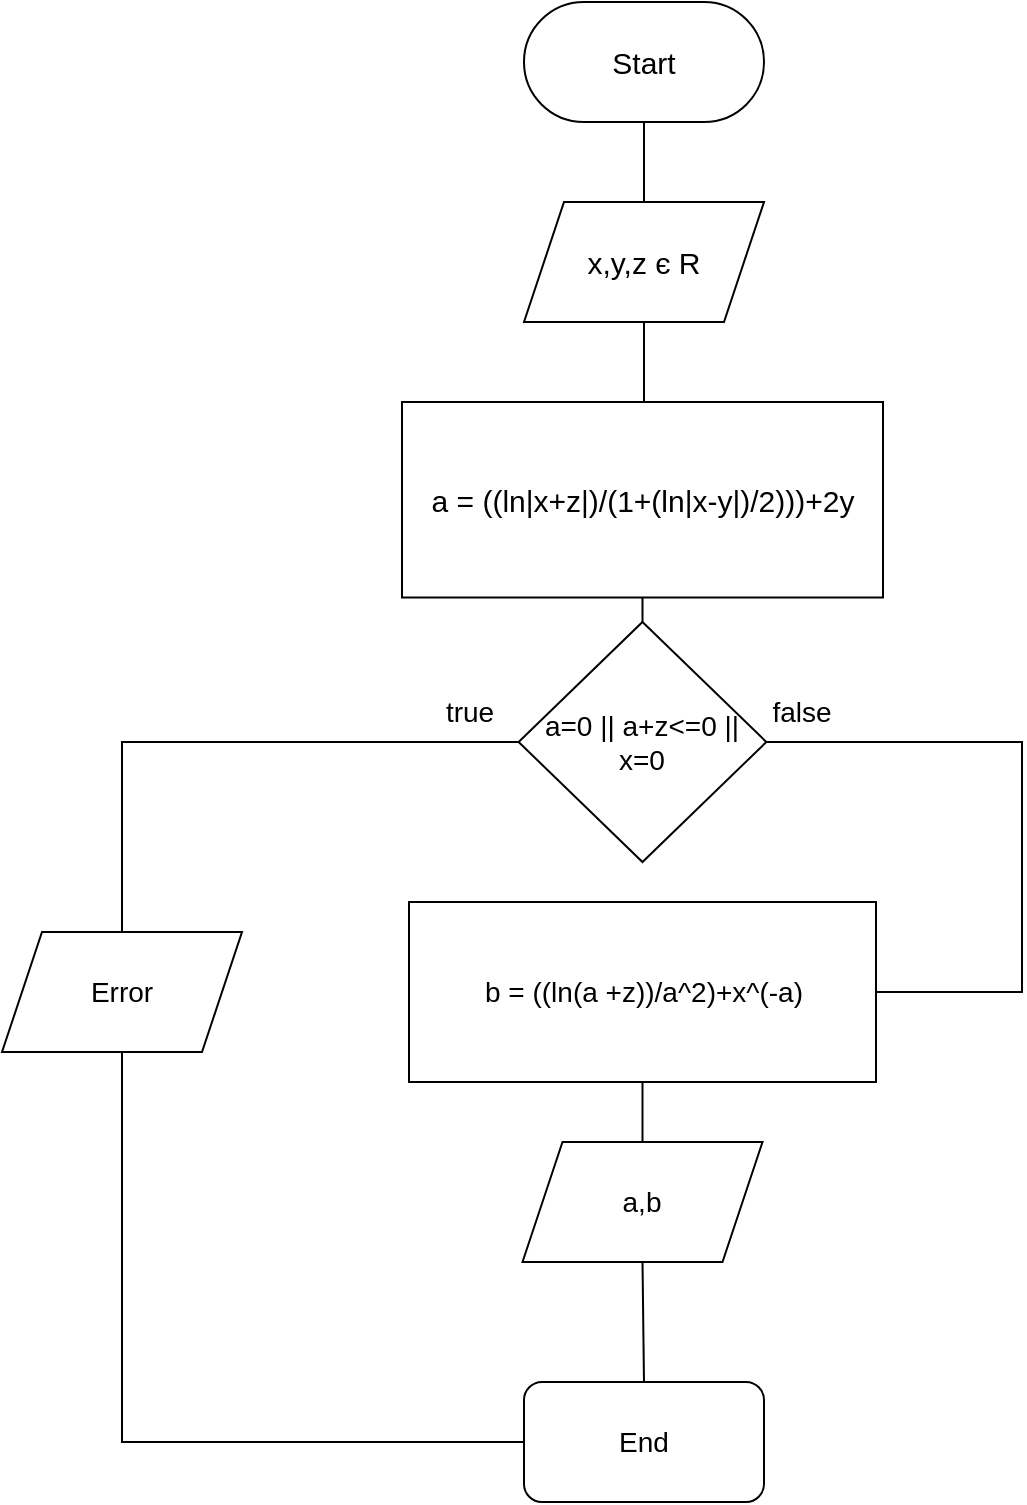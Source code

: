 <mxfile version="20.5.1" type="device" pages="2"><diagram id="s5rM0jfhWdr0c4shMirS" name="Завдання 1"><mxGraphModel dx="981" dy="553" grid="1" gridSize="10" guides="1" tooltips="1" connect="1" arrows="1" fold="1" page="1" pageScale="1" pageWidth="827" pageHeight="1169" math="0" shadow="0"><root><mxCell id="0"/><mxCell id="1" parent="0"/><mxCell id="g5GwWYnItRaCk0tV2rfy-1" value="Start" style="rounded=1;whiteSpace=wrap;html=1;fontSize=15;arcSize=50;" vertex="1" parent="1"><mxGeometry x="371" y="100" width="120" height="60" as="geometry"/></mxCell><mxCell id="g5GwWYnItRaCk0tV2rfy-2" value="x,y,z є R" style="shape=parallelogram;perimeter=parallelogramPerimeter;whiteSpace=wrap;html=1;fixedSize=1;fontSize=15;" vertex="1" parent="1"><mxGeometry x="371" y="200" width="120" height="60" as="geometry"/></mxCell><mxCell id="g5GwWYnItRaCk0tV2rfy-3" value="" style="endArrow=none;html=1;rounded=0;fontSize=15;entryX=0.5;entryY=1;entryDx=0;entryDy=0;exitX=0.5;exitY=0;exitDx=0;exitDy=0;" edge="1" parent="1" source="g5GwWYnItRaCk0tV2rfy-2" target="g5GwWYnItRaCk0tV2rfy-1"><mxGeometry width="50" height="50" relative="1" as="geometry"><mxPoint x="407" y="240" as="sourcePoint"/><mxPoint x="457" y="190" as="targetPoint"/></mxGeometry></mxCell><mxCell id="g5GwWYnItRaCk0tV2rfy-4" value="" style="endArrow=none;html=1;rounded=0;fontSize=15;entryX=0.5;entryY=1;entryDx=0;entryDy=0;exitX=0.5;exitY=0;exitDx=0;exitDy=0;" edge="1" parent="1" target="g5GwWYnItRaCk0tV2rfy-2"><mxGeometry width="50" height="50" relative="1" as="geometry"><mxPoint x="431" y="300" as="sourcePoint"/><mxPoint x="457" y="370" as="targetPoint"/></mxGeometry></mxCell><mxCell id="g5GwWYnItRaCk0tV2rfy-5" value="a = ((ln|x+z|)/(1+(ln|x-y|)/2)))+2y" style="rounded=0;whiteSpace=wrap;html=1;fontSize=15;" vertex="1" parent="1"><mxGeometry x="310" y="300" width="240.5" height="97.75" as="geometry"/></mxCell><mxCell id="g5GwWYnItRaCk0tV2rfy-6" value="b = ((ln(a +z))/a^2)+x^(-a)" style="rounded=0;whiteSpace=wrap;html=1;fontSize=14;" vertex="1" parent="1"><mxGeometry x="313.5" y="550" width="233.5" height="90" as="geometry"/></mxCell><mxCell id="g5GwWYnItRaCk0tV2rfy-8" value="a,b" style="shape=parallelogram;perimeter=parallelogramPerimeter;whiteSpace=wrap;html=1;fixedSize=1;fontSize=14;" vertex="1" parent="1"><mxGeometry x="370.25" y="670" width="120" height="60" as="geometry"/></mxCell><mxCell id="g5GwWYnItRaCk0tV2rfy-9" value="" style="endArrow=none;html=1;rounded=0;fontSize=14;entryX=0.5;entryY=1;entryDx=0;entryDy=0;exitX=0.5;exitY=0;exitDx=0;exitDy=0;" edge="1" parent="1" source="g5GwWYnItRaCk0tV2rfy-8" target="g5GwWYnItRaCk0tV2rfy-6"><mxGeometry width="50" height="50" relative="1" as="geometry"><mxPoint x="407" y="490" as="sourcePoint"/><mxPoint x="457" y="440" as="targetPoint"/></mxGeometry></mxCell><mxCell id="g5GwWYnItRaCk0tV2rfy-10" value="End" style="rounded=1;whiteSpace=wrap;html=1;fontSize=14;" vertex="1" parent="1"><mxGeometry x="371" y="790" width="120" height="60" as="geometry"/></mxCell><mxCell id="g5GwWYnItRaCk0tV2rfy-11" value="" style="endArrow=none;html=1;rounded=0;fontSize=14;entryX=0.5;entryY=1;entryDx=0;entryDy=0;exitX=0.5;exitY=0;exitDx=0;exitDy=0;" edge="1" parent="1" source="g5GwWYnItRaCk0tV2rfy-10" target="g5GwWYnItRaCk0tV2rfy-8"><mxGeometry width="50" height="50" relative="1" as="geometry"><mxPoint x="407" y="490" as="sourcePoint"/><mxPoint x="457" y="440" as="targetPoint"/></mxGeometry></mxCell><mxCell id="-L9rFbp4-ZysnY_l3GdM-1" value="a=0 || a+z&amp;lt;=0 ||&lt;br&gt;x=0" style="rhombus;whiteSpace=wrap;html=1;fontSize=14;" vertex="1" parent="1"><mxGeometry x="368.31" y="410" width="123.87" height="120" as="geometry"/></mxCell><mxCell id="H2MvHyDjPALSbucES94j-1" value="Error" style="shape=parallelogram;perimeter=parallelogramPerimeter;whiteSpace=wrap;html=1;fixedSize=1;fontSize=14;" vertex="1" parent="1"><mxGeometry x="110" y="565" width="120" height="60" as="geometry"/></mxCell><mxCell id="H2MvHyDjPALSbucES94j-6" value="" style="endArrow=none;html=1;rounded=0;fontSize=14;entryX=0;entryY=0.5;entryDx=0;entryDy=0;exitX=0.5;exitY=0;exitDx=0;exitDy=0;" edge="1" parent="1" source="H2MvHyDjPALSbucES94j-1" target="-L9rFbp4-ZysnY_l3GdM-1"><mxGeometry width="50" height="50" relative="1" as="geometry"><mxPoint x="390" y="540" as="sourcePoint"/><mxPoint x="440" y="490" as="targetPoint"/><Array as="points"><mxPoint x="170" y="470"/></Array></mxGeometry></mxCell><mxCell id="H2MvHyDjPALSbucES94j-7" value="" style="endArrow=none;html=1;rounded=0;fontSize=14;entryX=0.5;entryY=1;entryDx=0;entryDy=0;exitX=0;exitY=0.5;exitDx=0;exitDy=0;" edge="1" parent="1" source="g5GwWYnItRaCk0tV2rfy-10" target="H2MvHyDjPALSbucES94j-1"><mxGeometry width="50" height="50" relative="1" as="geometry"><mxPoint x="390" y="740" as="sourcePoint"/><mxPoint x="440" y="690" as="targetPoint"/><Array as="points"><mxPoint x="170" y="820"/></Array></mxGeometry></mxCell><mxCell id="H2MvHyDjPALSbucES94j-8" value="" style="endArrow=none;html=1;rounded=0;fontSize=14;entryX=1;entryY=0.5;entryDx=0;entryDy=0;exitX=1;exitY=0.5;exitDx=0;exitDy=0;" edge="1" parent="1" source="g5GwWYnItRaCk0tV2rfy-6" target="-L9rFbp4-ZysnY_l3GdM-1"><mxGeometry width="50" height="50" relative="1" as="geometry"><mxPoint x="390" y="640" as="sourcePoint"/><mxPoint x="440" y="590" as="targetPoint"/><Array as="points"><mxPoint x="620" y="595"/><mxPoint x="620" y="470"/></Array></mxGeometry></mxCell><mxCell id="H2MvHyDjPALSbucES94j-9" value="" style="endArrow=none;html=1;rounded=0;fontSize=14;entryX=0.5;entryY=1;entryDx=0;entryDy=0;exitX=0.5;exitY=0;exitDx=0;exitDy=0;" edge="1" parent="1" source="-L9rFbp4-ZysnY_l3GdM-1" target="g5GwWYnItRaCk0tV2rfy-5"><mxGeometry width="50" height="50" relative="1" as="geometry"><mxPoint x="390" y="440" as="sourcePoint"/><mxPoint x="440" y="390" as="targetPoint"/></mxGeometry></mxCell><mxCell id="4AOZqxP_TQoIlmx4l9r5-1" value="true" style="text;html=1;strokeColor=none;fillColor=none;align=center;verticalAlign=middle;whiteSpace=wrap;rounded=0;fontSize=14;" vertex="1" parent="1"><mxGeometry x="313.5" y="440" width="60" height="30" as="geometry"/></mxCell><mxCell id="4AOZqxP_TQoIlmx4l9r5-2" value="false" style="text;html=1;strokeColor=none;fillColor=none;align=center;verticalAlign=middle;whiteSpace=wrap;rounded=0;fontSize=14;" vertex="1" parent="1"><mxGeometry x="480" y="440" width="60" height="30" as="geometry"/></mxCell></root></mxGraphModel></diagram><diagram id="HMZbHBYge4xNtjhmA6pl" name="Завдання 2"><mxGraphModel dx="981" dy="1722" grid="1" gridSize="10" guides="1" tooltips="1" connect="1" arrows="1" fold="1" page="1" pageScale="1" pageWidth="827" pageHeight="1169" math="0" shadow="0"><root><mxCell id="0"/><mxCell id="1" parent="0"/><mxCell id="zc8OBVI9XD-IF0ahtHAY-3" style="edgeStyle=orthogonalEdgeStyle;rounded=0;orthogonalLoop=1;jettySize=auto;html=1;exitX=0.5;exitY=1;exitDx=0;exitDy=0;entryX=0.5;entryY=0;entryDx=0;entryDy=0;fontSize=18;" parent="1" source="zc8OBVI9XD-IF0ahtHAY-1" target="zc8OBVI9XD-IF0ahtHAY-2" edge="1"><mxGeometry relative="1" as="geometry"/></mxCell><mxCell id="zc8OBVI9XD-IF0ahtHAY-1" value="&lt;font style=&quot;font-size: 18px;&quot;&gt;Start&lt;/font&gt;" style="rounded=1;whiteSpace=wrap;html=1;arcSize=50;" parent="1" vertex="1"><mxGeometry x="362" y="-1110" width="120" height="60" as="geometry"/></mxCell><mxCell id="zc8OBVI9XD-IF0ahtHAY-5" style="edgeStyle=orthogonalEdgeStyle;rounded=0;orthogonalLoop=1;jettySize=auto;html=1;exitX=0.5;exitY=1;exitDx=0;exitDy=0;entryX=0.5;entryY=0;entryDx=0;entryDy=0;fontSize=18;" parent="1" source="zc8OBVI9XD-IF0ahtHAY-2" target="zc8OBVI9XD-IF0ahtHAY-4" edge="1"><mxGeometry relative="1" as="geometry"/></mxCell><mxCell id="zc8OBVI9XD-IF0ahtHAY-2" value="&lt;font size=&quot;3&quot;&gt;c є N&lt;/font&gt;" style="shape=parallelogram;perimeter=parallelogramPerimeter;whiteSpace=wrap;html=1;fixedSize=1;" parent="1" vertex="1"><mxGeometry x="362" y="-1000" width="120" height="60" as="geometry"/></mxCell><mxCell id="zc8OBVI9XD-IF0ahtHAY-98" style="edgeStyle=orthogonalEdgeStyle;rounded=0;orthogonalLoop=1;jettySize=auto;html=1;exitX=1;exitY=0.5;exitDx=0;exitDy=0;entryX=0.5;entryY=0;entryDx=0;entryDy=0;fontSize=18;" parent="1" source="zc8OBVI9XD-IF0ahtHAY-4" target="zc8OBVI9XD-IF0ahtHAY-6" edge="1"><mxGeometry relative="1" as="geometry"><Array as="points"><mxPoint x="570" y="-860"/><mxPoint x="570" y="-790"/><mxPoint x="420" y="-790"/></Array></mxGeometry></mxCell><mxCell id="zc8OBVI9XD-IF0ahtHAY-102" style="edgeStyle=orthogonalEdgeStyle;rounded=0;orthogonalLoop=1;jettySize=auto;html=1;exitX=0;exitY=0.5;exitDx=0;exitDy=0;entryX=0.5;entryY=0;entryDx=0;entryDy=0;fontSize=18;" parent="1" source="zc8OBVI9XD-IF0ahtHAY-4" target="zc8OBVI9XD-IF0ahtHAY-100" edge="1"><mxGeometry relative="1" as="geometry"/></mxCell><mxCell id="zc8OBVI9XD-IF0ahtHAY-4" value="16 &amp;lt;= c and c &amp;lt;= 50" style="rhombus;whiteSpace=wrap;html=1;fontSize=14;" parent="1" vertex="1"><mxGeometry x="337" y="-900" width="170" height="80" as="geometry"/></mxCell><mxCell id="zc8OBVI9XD-IF0ahtHAY-9" style="edgeStyle=orthogonalEdgeStyle;rounded=0;orthogonalLoop=1;jettySize=auto;html=1;exitX=0.5;exitY=1;exitDx=0;exitDy=0;entryX=0.5;entryY=0;entryDx=0;entryDy=0;fontSize=18;" parent="1" source="zc8OBVI9XD-IF0ahtHAY-6" target="zc8OBVI9XD-IF0ahtHAY-8" edge="1"><mxGeometry relative="1" as="geometry"/></mxCell><mxCell id="zc8OBVI9XD-IF0ahtHAY-6" value="count = 0&lt;br&gt;d = 13" style="rounded=0;whiteSpace=wrap;html=1;fontSize=18;" parent="1" vertex="1"><mxGeometry x="360" y="-760" width="120" height="60" as="geometry"/></mxCell><mxCell id="zc8OBVI9XD-IF0ahtHAY-13" style="edgeStyle=orthogonalEdgeStyle;rounded=0;orthogonalLoop=1;jettySize=auto;html=1;exitX=1;exitY=0.5;exitDx=0;exitDy=0;entryX=0.5;entryY=0;entryDx=0;entryDy=0;fontSize=18;" parent="1" source="zc8OBVI9XD-IF0ahtHAY-8" target="zc8OBVI9XD-IF0ahtHAY-10" edge="1"><mxGeometry relative="1" as="geometry"><Array as="points"><mxPoint x="560" y="-624"/><mxPoint x="560" y="-562"/><mxPoint x="420" y="-562"/></Array></mxGeometry></mxCell><mxCell id="zc8OBVI9XD-IF0ahtHAY-52" style="edgeStyle=orthogonalEdgeStyle;rounded=0;orthogonalLoop=1;jettySize=auto;html=1;exitX=0;exitY=0.5;exitDx=0;exitDy=0;fontSize=18;entryX=0.5;entryY=0;entryDx=0;entryDy=0;" parent="1" source="zc8OBVI9XD-IF0ahtHAY-8" target="zc8OBVI9XD-IF0ahtHAY-34" edge="1"><mxGeometry relative="1" as="geometry"><mxPoint x="340" y="70" as="targetPoint"/><Array as="points"><mxPoint x="80" y="-624"/><mxPoint x="80"/><mxPoint x="430"/></Array></mxGeometry></mxCell><mxCell id="zc8OBVI9XD-IF0ahtHAY-8" value="&lt;font size=&quot;3&quot;&gt;c = 16&lt;/font&gt;" style="rhombus;whiteSpace=wrap;html=1;fontSize=14;" parent="1" vertex="1"><mxGeometry x="335" y="-664" width="170" height="80" as="geometry"/></mxCell><mxCell id="zc8OBVI9XD-IF0ahtHAY-16" style="edgeStyle=orthogonalEdgeStyle;rounded=0;orthogonalLoop=1;jettySize=auto;html=1;exitX=0.5;exitY=1;exitDx=0;exitDy=0;entryX=0.5;entryY=0;entryDx=0;entryDy=0;fontSize=18;" parent="1" source="zc8OBVI9XD-IF0ahtHAY-10" target="zc8OBVI9XD-IF0ahtHAY-15" edge="1"><mxGeometry relative="1" as="geometry"/></mxCell><mxCell id="zc8OBVI9XD-IF0ahtHAY-31" style="edgeStyle=orthogonalEdgeStyle;rounded=0;orthogonalLoop=1;jettySize=auto;html=1;exitX=0;exitY=0.5;exitDx=0;exitDy=0;fontSize=18;" parent="1" source="zc8OBVI9XD-IF0ahtHAY-10" edge="1"><mxGeometry relative="1" as="geometry"><mxPoint x="170" y="-510" as="targetPoint"/></mxGeometry></mxCell><mxCell id="zc8OBVI9XD-IF0ahtHAY-10" value="year = 1582; year &amp;lt; 1600; year++" style="shape=hexagon;perimeter=hexagonPerimeter2;whiteSpace=wrap;html=1;fixedSize=1;fontSize=14;" parent="1" vertex="1"><mxGeometry x="327" y="-540" width="186" height="60" as="geometry"/></mxCell><mxCell id="zc8OBVI9XD-IF0ahtHAY-14" value="true" style="text;html=1;align=center;verticalAlign=middle;resizable=0;points=[];autosize=1;strokeColor=none;fillColor=none;fontSize=18;" parent="1" vertex="1"><mxGeometry x="500" y="-660" width="50" height="40" as="geometry"/></mxCell><mxCell id="zc8OBVI9XD-IF0ahtHAY-19" style="edgeStyle=orthogonalEdgeStyle;rounded=0;orthogonalLoop=1;jettySize=auto;html=1;exitX=0.5;exitY=1;exitDx=0;exitDy=0;entryX=0.5;entryY=0;entryDx=0;entryDy=0;fontSize=18;" parent="1" source="zc8OBVI9XD-IF0ahtHAY-15" target="zc8OBVI9XD-IF0ahtHAY-17" edge="1"><mxGeometry relative="1" as="geometry"/></mxCell><mxCell id="zc8OBVI9XD-IF0ahtHAY-15" value="x = year / 100&lt;br&gt;y = year % 100" style="rounded=0;whiteSpace=wrap;html=1;fontSize=18;" parent="1" vertex="1"><mxGeometry x="350" y="-440" width="140" height="60" as="geometry"/></mxCell><mxCell id="zc8OBVI9XD-IF0ahtHAY-21" style="edgeStyle=orthogonalEdgeStyle;rounded=0;orthogonalLoop=1;jettySize=auto;html=1;exitX=0.5;exitY=1;exitDx=0;exitDy=0;entryX=0.5;entryY=0;entryDx=0;entryDy=0;fontSize=18;" parent="1" source="zc8OBVI9XD-IF0ahtHAY-17" target="zc8OBVI9XD-IF0ahtHAY-20" edge="1"><mxGeometry relative="1" as="geometry"/></mxCell><mxCell id="zc8OBVI9XD-IF0ahtHAY-29" style="edgeStyle=orthogonalEdgeStyle;rounded=0;orthogonalLoop=1;jettySize=auto;html=1;exitX=1;exitY=0.5;exitDx=0;exitDy=0;entryX=1;entryY=0.5;entryDx=0;entryDy=0;fontSize=18;" parent="1" source="zc8OBVI9XD-IF0ahtHAY-17" target="zc8OBVI9XD-IF0ahtHAY-10" edge="1"><mxGeometry relative="1" as="geometry"><Array as="points"><mxPoint x="600" y="-320"/><mxPoint x="600" y="-510"/></Array></mxGeometry></mxCell><mxCell id="zc8OBVI9XD-IF0ahtHAY-17" value="m = 1; m &amp;lt;= 12; m++" style="shape=hexagon;perimeter=hexagonPerimeter2;whiteSpace=wrap;html=1;fixedSize=1;fontSize=14;" parent="1" vertex="1"><mxGeometry x="327" y="-350" width="186" height="60" as="geometry"/></mxCell><mxCell id="zc8OBVI9XD-IF0ahtHAY-23" style="edgeStyle=orthogonalEdgeStyle;rounded=0;orthogonalLoop=1;jettySize=auto;html=1;exitX=1;exitY=0.5;exitDx=0;exitDy=0;entryX=1;entryY=0.5;entryDx=0;entryDy=0;fontSize=18;" parent="1" source="zc8OBVI9XD-IF0ahtHAY-20" target="zc8OBVI9XD-IF0ahtHAY-22" edge="1"><mxGeometry relative="1" as="geometry"><Array as="points"><mxPoint x="710" y="-220"/><mxPoint x="710" y="-110"/></Array></mxGeometry></mxCell><mxCell id="zc8OBVI9XD-IF0ahtHAY-25" style="edgeStyle=orthogonalEdgeStyle;rounded=0;orthogonalLoop=1;jettySize=auto;html=1;exitX=0;exitY=0.5;exitDx=0;exitDy=0;entryX=0;entryY=0.5;entryDx=0;entryDy=0;fontSize=18;" parent="1" source="zc8OBVI9XD-IF0ahtHAY-20" target="zc8OBVI9XD-IF0ahtHAY-17" edge="1"><mxGeometry relative="1" as="geometry"><Array as="points"><mxPoint x="130" y="-220"/><mxPoint x="130" y="-320"/></Array></mxGeometry></mxCell><mxCell id="zc8OBVI9XD-IF0ahtHAY-20" value="&lt;font size=&quot;3&quot;&gt;[2.6*m - 0.2] + d + y + (y / 4) + (x / 4) - 2*x) % 7 = 5&lt;/font&gt;" style="rhombus;whiteSpace=wrap;html=1;fontSize=14;" parent="1" vertex="1"><mxGeometry x="180" y="-270" width="480" height="100" as="geometry"/></mxCell><mxCell id="zc8OBVI9XD-IF0ahtHAY-28" style="edgeStyle=orthogonalEdgeStyle;rounded=0;orthogonalLoop=1;jettySize=auto;html=1;exitX=0;exitY=0.5;exitDx=0;exitDy=0;entryX=0.027;entryY=0.805;entryDx=0;entryDy=0;entryPerimeter=0;fontSize=18;" parent="1" source="zc8OBVI9XD-IF0ahtHAY-22" target="zc8OBVI9XD-IF0ahtHAY-26" edge="1"><mxGeometry relative="1" as="geometry"/></mxCell><mxCell id="zc8OBVI9XD-IF0ahtHAY-22" value="count++" style="rounded=0;whiteSpace=wrap;html=1;fontSize=18;" parent="1" vertex="1"><mxGeometry x="215" y="-140" width="120" height="60" as="geometry"/></mxCell><mxCell id="zc8OBVI9XD-IF0ahtHAY-24" value="true" style="text;html=1;align=center;verticalAlign=middle;resizable=0;points=[];autosize=1;strokeColor=none;fillColor=none;fontSize=18;" parent="1" vertex="1"><mxGeometry x="655" y="-250" width="50" height="40" as="geometry"/></mxCell><mxCell id="zc8OBVI9XD-IF0ahtHAY-26" value="false" style="text;html=1;align=center;verticalAlign=middle;resizable=0;points=[];autosize=1;strokeColor=none;fillColor=none;fontSize=18;" parent="1" vertex="1"><mxGeometry x="130" y="-250" width="60" height="40" as="geometry"/></mxCell><mxCell id="zc8OBVI9XD-IF0ahtHAY-32" value="exit" style="text;html=1;align=center;verticalAlign=middle;resizable=0;points=[];autosize=1;strokeColor=none;fillColor=none;fontSize=18;" parent="1" vertex="1"><mxGeometry x="245" y="-540" width="50" height="40" as="geometry"/></mxCell><mxCell id="zc8OBVI9XD-IF0ahtHAY-33" style="edgeStyle=orthogonalEdgeStyle;rounded=0;orthogonalLoop=1;jettySize=auto;html=1;exitX=1;exitY=0.5;exitDx=0;exitDy=0;entryX=0.5;entryY=0;entryDx=0;entryDy=0;fontSize=18;" parent="1" source="zc8OBVI9XD-IF0ahtHAY-34" target="zc8OBVI9XD-IF0ahtHAY-37" edge="1"><mxGeometry relative="1" as="geometry"><Array as="points"><mxPoint x="570" y="70"/><mxPoint x="570" y="132"/><mxPoint x="430" y="132"/></Array></mxGeometry></mxCell><mxCell id="zc8OBVI9XD-IF0ahtHAY-92" style="edgeStyle=orthogonalEdgeStyle;rounded=0;orthogonalLoop=1;jettySize=auto;html=1;exitX=0;exitY=0.5;exitDx=0;exitDy=0;entryX=0.5;entryY=0;entryDx=0;entryDy=0;fontSize=18;" parent="1" source="zc8OBVI9XD-IF0ahtHAY-34" target="zc8OBVI9XD-IF0ahtHAY-77" edge="1"><mxGeometry relative="1" as="geometry"><Array as="points"><mxPoint x="90" y="70"/><mxPoint x="90" y="770"/><mxPoint x="440" y="770"/></Array></mxGeometry></mxCell><mxCell id="zc8OBVI9XD-IF0ahtHAY-34" value="&lt;font size=&quot;3&quot;&gt;c = 50&lt;/font&gt;" style="rhombus;whiteSpace=wrap;html=1;fontSize=14;" parent="1" vertex="1"><mxGeometry x="345" y="30" width="170" height="80" as="geometry"/></mxCell><mxCell id="zc8OBVI9XD-IF0ahtHAY-35" style="edgeStyle=orthogonalEdgeStyle;rounded=0;orthogonalLoop=1;jettySize=auto;html=1;exitX=0.5;exitY=1;exitDx=0;exitDy=0;entryX=0.5;entryY=0;entryDx=0;entryDy=0;fontSize=18;" parent="1" source="zc8OBVI9XD-IF0ahtHAY-37" target="zc8OBVI9XD-IF0ahtHAY-40" edge="1"><mxGeometry relative="1" as="geometry"/></mxCell><mxCell id="zc8OBVI9XD-IF0ahtHAY-36" style="edgeStyle=orthogonalEdgeStyle;rounded=0;orthogonalLoop=1;jettySize=auto;html=1;exitX=0;exitY=0.5;exitDx=0;exitDy=0;fontSize=18;" parent="1" source="zc8OBVI9XD-IF0ahtHAY-37" edge="1"><mxGeometry relative="1" as="geometry"><mxPoint x="180" y="184" as="targetPoint"/></mxGeometry></mxCell><mxCell id="zc8OBVI9XD-IF0ahtHAY-37" value="year = 4900; year &amp;lt;= 4902; year++" style="shape=hexagon;perimeter=hexagonPerimeter2;whiteSpace=wrap;html=1;fixedSize=1;fontSize=14;" parent="1" vertex="1"><mxGeometry x="337" y="154" width="186" height="60" as="geometry"/></mxCell><mxCell id="zc8OBVI9XD-IF0ahtHAY-38" value="true" style="text;html=1;align=center;verticalAlign=middle;resizable=0;points=[];autosize=1;strokeColor=none;fillColor=none;fontSize=18;" parent="1" vertex="1"><mxGeometry x="510" y="34" width="50" height="40" as="geometry"/></mxCell><mxCell id="zc8OBVI9XD-IF0ahtHAY-39" style="edgeStyle=orthogonalEdgeStyle;rounded=0;orthogonalLoop=1;jettySize=auto;html=1;exitX=0.5;exitY=1;exitDx=0;exitDy=0;entryX=0.5;entryY=0;entryDx=0;entryDy=0;fontSize=18;" parent="1" source="zc8OBVI9XD-IF0ahtHAY-40" target="zc8OBVI9XD-IF0ahtHAY-43" edge="1"><mxGeometry relative="1" as="geometry"/></mxCell><mxCell id="zc8OBVI9XD-IF0ahtHAY-40" value="x = year / 100&lt;br&gt;y = year % 100" style="rounded=0;whiteSpace=wrap;html=1;fontSize=18;" parent="1" vertex="1"><mxGeometry x="360" y="254" width="140" height="60" as="geometry"/></mxCell><mxCell id="zc8OBVI9XD-IF0ahtHAY-41" style="edgeStyle=orthogonalEdgeStyle;rounded=0;orthogonalLoop=1;jettySize=auto;html=1;exitX=0.5;exitY=1;exitDx=0;exitDy=0;entryX=0.5;entryY=0;entryDx=0;entryDy=0;fontSize=18;" parent="1" source="zc8OBVI9XD-IF0ahtHAY-43" target="zc8OBVI9XD-IF0ahtHAY-46" edge="1"><mxGeometry relative="1" as="geometry"/></mxCell><mxCell id="zc8OBVI9XD-IF0ahtHAY-42" style="edgeStyle=orthogonalEdgeStyle;rounded=0;orthogonalLoop=1;jettySize=auto;html=1;exitX=1;exitY=0.5;exitDx=0;exitDy=0;entryX=1;entryY=0.5;entryDx=0;entryDy=0;fontSize=18;" parent="1" source="zc8OBVI9XD-IF0ahtHAY-43" target="zc8OBVI9XD-IF0ahtHAY-37" edge="1"><mxGeometry relative="1" as="geometry"><Array as="points"><mxPoint x="610" y="374"/><mxPoint x="610" y="184"/></Array></mxGeometry></mxCell><mxCell id="zc8OBVI9XD-IF0ahtHAY-43" value="m = 1; m &amp;lt;= 12; m++" style="shape=hexagon;perimeter=hexagonPerimeter2;whiteSpace=wrap;html=1;fixedSize=1;fontSize=14;" parent="1" vertex="1"><mxGeometry x="337" y="344" width="186" height="60" as="geometry"/></mxCell><mxCell id="zc8OBVI9XD-IF0ahtHAY-44" style="edgeStyle=orthogonalEdgeStyle;rounded=0;orthogonalLoop=1;jettySize=auto;html=1;exitX=1;exitY=0.5;exitDx=0;exitDy=0;entryX=1;entryY=0.5;entryDx=0;entryDy=0;fontSize=18;" parent="1" source="zc8OBVI9XD-IF0ahtHAY-46" target="zc8OBVI9XD-IF0ahtHAY-48" edge="1"><mxGeometry relative="1" as="geometry"><Array as="points"><mxPoint x="720" y="474"/><mxPoint x="720" y="584"/></Array></mxGeometry></mxCell><mxCell id="zc8OBVI9XD-IF0ahtHAY-45" style="edgeStyle=orthogonalEdgeStyle;rounded=0;orthogonalLoop=1;jettySize=auto;html=1;exitX=0;exitY=0.5;exitDx=0;exitDy=0;entryX=0;entryY=0.5;entryDx=0;entryDy=0;fontSize=18;" parent="1" source="zc8OBVI9XD-IF0ahtHAY-46" target="zc8OBVI9XD-IF0ahtHAY-43" edge="1"><mxGeometry relative="1" as="geometry"><Array as="points"><mxPoint x="140" y="474"/><mxPoint x="140" y="374"/></Array></mxGeometry></mxCell><mxCell id="zc8OBVI9XD-IF0ahtHAY-46" value="&lt;font size=&quot;3&quot;&gt;[2.6*m - 0.2] + d + y + (y / 4) + (x / 4) - 2*x) % 7 = 5&lt;/font&gt;" style="rhombus;whiteSpace=wrap;html=1;fontSize=14;" parent="1" vertex="1"><mxGeometry x="190" y="424" width="480" height="100" as="geometry"/></mxCell><mxCell id="zc8OBVI9XD-IF0ahtHAY-47" style="edgeStyle=orthogonalEdgeStyle;rounded=0;orthogonalLoop=1;jettySize=auto;html=1;exitX=0;exitY=0.5;exitDx=0;exitDy=0;entryX=0.027;entryY=0.805;entryDx=0;entryDy=0;entryPerimeter=0;fontSize=18;" parent="1" source="zc8OBVI9XD-IF0ahtHAY-48" target="zc8OBVI9XD-IF0ahtHAY-50" edge="1"><mxGeometry relative="1" as="geometry"/></mxCell><mxCell id="zc8OBVI9XD-IF0ahtHAY-48" value="count++" style="rounded=0;whiteSpace=wrap;html=1;fontSize=18;" parent="1" vertex="1"><mxGeometry x="225" y="554" width="120" height="60" as="geometry"/></mxCell><mxCell id="zc8OBVI9XD-IF0ahtHAY-49" value="true" style="text;html=1;align=center;verticalAlign=middle;resizable=0;points=[];autosize=1;strokeColor=none;fillColor=none;fontSize=18;" parent="1" vertex="1"><mxGeometry x="665" y="444" width="50" height="40" as="geometry"/></mxCell><mxCell id="zc8OBVI9XD-IF0ahtHAY-50" value="false" style="text;html=1;align=center;verticalAlign=middle;resizable=0;points=[];autosize=1;strokeColor=none;fillColor=none;fontSize=18;" parent="1" vertex="1"><mxGeometry x="140" y="444" width="60" height="40" as="geometry"/></mxCell><mxCell id="zc8OBVI9XD-IF0ahtHAY-51" value="exit" style="text;html=1;align=center;verticalAlign=middle;resizable=0;points=[];autosize=1;strokeColor=none;fillColor=none;fontSize=18;" parent="1" vertex="1"><mxGeometry x="255" y="154" width="50" height="40" as="geometry"/></mxCell><mxCell id="zc8OBVI9XD-IF0ahtHAY-53" value="false" style="text;html=1;align=center;verticalAlign=middle;resizable=0;points=[];autosize=1;strokeColor=none;fillColor=none;fontSize=18;" parent="1" vertex="1"><mxGeometry x="270" y="-660" width="60" height="40" as="geometry"/></mxCell><mxCell id="zc8OBVI9XD-IF0ahtHAY-75" style="edgeStyle=orthogonalEdgeStyle;rounded=0;orthogonalLoop=1;jettySize=auto;html=1;exitX=0.5;exitY=1;exitDx=0;exitDy=0;entryX=0.5;entryY=0;entryDx=0;entryDy=0;fontSize=18;" parent="1" source="zc8OBVI9XD-IF0ahtHAY-77" target="zc8OBVI9XD-IF0ahtHAY-80" edge="1"><mxGeometry relative="1" as="geometry"/></mxCell><mxCell id="zc8OBVI9XD-IF0ahtHAY-76" style="edgeStyle=orthogonalEdgeStyle;rounded=0;orthogonalLoop=1;jettySize=auto;html=1;exitX=0;exitY=0.5;exitDx=0;exitDy=0;fontSize=18;" parent="1" source="zc8OBVI9XD-IF0ahtHAY-77" edge="1"><mxGeometry relative="1" as="geometry"><mxPoint x="190" y="884" as="targetPoint"/></mxGeometry></mxCell><mxCell id="zc8OBVI9XD-IF0ahtHAY-77" value="year = 1582; year &amp;lt; 1600; year++" style="shape=hexagon;perimeter=hexagonPerimeter2;whiteSpace=wrap;html=1;fixedSize=1;fontSize=14;" parent="1" vertex="1"><mxGeometry x="347" y="854" width="186" height="60" as="geometry"/></mxCell><mxCell id="zc8OBVI9XD-IF0ahtHAY-79" style="edgeStyle=orthogonalEdgeStyle;rounded=0;orthogonalLoop=1;jettySize=auto;html=1;exitX=0.5;exitY=1;exitDx=0;exitDy=0;entryX=0.5;entryY=0;entryDx=0;entryDy=0;fontSize=18;" parent="1" source="zc8OBVI9XD-IF0ahtHAY-80" target="zc8OBVI9XD-IF0ahtHAY-83" edge="1"><mxGeometry relative="1" as="geometry"/></mxCell><mxCell id="zc8OBVI9XD-IF0ahtHAY-80" value="x = year / 100&lt;br&gt;y = year % 100" style="rounded=0;whiteSpace=wrap;html=1;fontSize=18;" parent="1" vertex="1"><mxGeometry x="370" y="954" width="140" height="60" as="geometry"/></mxCell><mxCell id="zc8OBVI9XD-IF0ahtHAY-81" style="edgeStyle=orthogonalEdgeStyle;rounded=0;orthogonalLoop=1;jettySize=auto;html=1;exitX=0.5;exitY=1;exitDx=0;exitDy=0;entryX=0.5;entryY=0;entryDx=0;entryDy=0;fontSize=18;" parent="1" source="zc8OBVI9XD-IF0ahtHAY-83" target="zc8OBVI9XD-IF0ahtHAY-86" edge="1"><mxGeometry relative="1" as="geometry"/></mxCell><mxCell id="zc8OBVI9XD-IF0ahtHAY-82" style="edgeStyle=orthogonalEdgeStyle;rounded=0;orthogonalLoop=1;jettySize=auto;html=1;exitX=1;exitY=0.5;exitDx=0;exitDy=0;entryX=1;entryY=0.5;entryDx=0;entryDy=0;fontSize=18;" parent="1" source="zc8OBVI9XD-IF0ahtHAY-83" target="zc8OBVI9XD-IF0ahtHAY-77" edge="1"><mxGeometry relative="1" as="geometry"><Array as="points"><mxPoint x="620" y="1074"/><mxPoint x="620" y="884"/></Array></mxGeometry></mxCell><mxCell id="zc8OBVI9XD-IF0ahtHAY-83" value="m = 1; m &amp;lt;= 12; m++" style="shape=hexagon;perimeter=hexagonPerimeter2;whiteSpace=wrap;html=1;fixedSize=1;fontSize=14;" parent="1" vertex="1"><mxGeometry x="347" y="1044" width="186" height="60" as="geometry"/></mxCell><mxCell id="zc8OBVI9XD-IF0ahtHAY-84" style="edgeStyle=orthogonalEdgeStyle;rounded=0;orthogonalLoop=1;jettySize=auto;html=1;exitX=1;exitY=0.5;exitDx=0;exitDy=0;entryX=1;entryY=0.5;entryDx=0;entryDy=0;fontSize=18;" parent="1" source="zc8OBVI9XD-IF0ahtHAY-86" target="zc8OBVI9XD-IF0ahtHAY-88" edge="1"><mxGeometry relative="1" as="geometry"><Array as="points"><mxPoint x="730" y="1174"/><mxPoint x="730" y="1284"/></Array></mxGeometry></mxCell><mxCell id="zc8OBVI9XD-IF0ahtHAY-85" style="edgeStyle=orthogonalEdgeStyle;rounded=0;orthogonalLoop=1;jettySize=auto;html=1;exitX=0;exitY=0.5;exitDx=0;exitDy=0;entryX=0;entryY=0.5;entryDx=0;entryDy=0;fontSize=18;" parent="1" source="zc8OBVI9XD-IF0ahtHAY-86" target="zc8OBVI9XD-IF0ahtHAY-83" edge="1"><mxGeometry relative="1" as="geometry"><Array as="points"><mxPoint x="150" y="1174"/><mxPoint x="150" y="1074"/></Array></mxGeometry></mxCell><mxCell id="zc8OBVI9XD-IF0ahtHAY-86" value="&lt;font size=&quot;3&quot;&gt;[2.6*m - 0.2] + d + y + (y / 4) + (x / 4) - 2*x) % 7 = 5&lt;/font&gt;" style="rhombus;whiteSpace=wrap;html=1;fontSize=14;" parent="1" vertex="1"><mxGeometry x="200" y="1124" width="480" height="100" as="geometry"/></mxCell><mxCell id="zc8OBVI9XD-IF0ahtHAY-87" style="edgeStyle=orthogonalEdgeStyle;rounded=0;orthogonalLoop=1;jettySize=auto;html=1;exitX=0;exitY=0.5;exitDx=0;exitDy=0;entryX=0.027;entryY=0.805;entryDx=0;entryDy=0;entryPerimeter=0;fontSize=18;" parent="1" source="zc8OBVI9XD-IF0ahtHAY-88" target="zc8OBVI9XD-IF0ahtHAY-90" edge="1"><mxGeometry relative="1" as="geometry"/></mxCell><mxCell id="zc8OBVI9XD-IF0ahtHAY-88" value="count++" style="rounded=0;whiteSpace=wrap;html=1;fontSize=18;" parent="1" vertex="1"><mxGeometry x="235" y="1254" width="120" height="60" as="geometry"/></mxCell><mxCell id="zc8OBVI9XD-IF0ahtHAY-89" value="true" style="text;html=1;align=center;verticalAlign=middle;resizable=0;points=[];autosize=1;strokeColor=none;fillColor=none;fontSize=18;" parent="1" vertex="1"><mxGeometry x="675" y="1144" width="50" height="40" as="geometry"/></mxCell><mxCell id="zc8OBVI9XD-IF0ahtHAY-90" value="false" style="text;html=1;align=center;verticalAlign=middle;resizable=0;points=[];autosize=1;strokeColor=none;fillColor=none;fontSize=18;" parent="1" vertex="1"><mxGeometry x="150" y="1144" width="60" height="40" as="geometry"/></mxCell><mxCell id="zc8OBVI9XD-IF0ahtHAY-91" value="exit" style="text;html=1;align=center;verticalAlign=middle;resizable=0;points=[];autosize=1;strokeColor=none;fillColor=none;fontSize=18;" parent="1" vertex="1"><mxGeometry x="265" y="854" width="50" height="40" as="geometry"/></mxCell><mxCell id="zc8OBVI9XD-IF0ahtHAY-93" value="false" style="text;html=1;align=center;verticalAlign=middle;resizable=0;points=[];autosize=1;strokeColor=none;fillColor=none;fontSize=18;" parent="1" vertex="1"><mxGeometry x="270" y="40" width="60" height="40" as="geometry"/></mxCell><mxCell id="zc8OBVI9XD-IF0ahtHAY-94" value="1" style="ellipse;whiteSpace=wrap;html=1;fontSize=18;" parent="1" vertex="1"><mxGeometry x="110" y="-540" width="60" height="60" as="geometry"/></mxCell><mxCell id="zc8OBVI9XD-IF0ahtHAY-95" value="1" style="ellipse;whiteSpace=wrap;html=1;fontSize=18;" parent="1" vertex="1"><mxGeometry x="120" y="154" width="60" height="60" as="geometry"/></mxCell><mxCell id="zc8OBVI9XD-IF0ahtHAY-96" value="1" style="ellipse;whiteSpace=wrap;html=1;fontSize=18;" parent="1" vertex="1"><mxGeometry x="130" y="854" width="60" height="60" as="geometry"/></mxCell><mxCell id="zc8OBVI9XD-IF0ahtHAY-104" style="edgeStyle=orthogonalEdgeStyle;rounded=0;orthogonalLoop=1;jettySize=auto;html=1;exitX=0.5;exitY=1;exitDx=0;exitDy=0;entryX=0.5;entryY=0;entryDx=0;entryDy=0;fontSize=18;" parent="1" source="zc8OBVI9XD-IF0ahtHAY-97" target="zc8OBVI9XD-IF0ahtHAY-103" edge="1"><mxGeometry relative="1" as="geometry"/></mxCell><mxCell id="zc8OBVI9XD-IF0ahtHAY-97" value="1" style="ellipse;whiteSpace=wrap;html=1;fontSize=18;" parent="1" vertex="1"><mxGeometry x="410" y="1410" width="60" height="60" as="geometry"/></mxCell><mxCell id="zc8OBVI9XD-IF0ahtHAY-99" value="true" style="text;html=1;align=center;verticalAlign=middle;resizable=0;points=[];autosize=1;strokeColor=none;fillColor=none;fontSize=18;" parent="1" vertex="1"><mxGeometry x="505" y="-890" width="50" height="40" as="geometry"/></mxCell><mxCell id="zc8OBVI9XD-IF0ahtHAY-111" style="edgeStyle=orthogonalEdgeStyle;rounded=0;orthogonalLoop=1;jettySize=auto;html=1;exitX=0.5;exitY=1;exitDx=0;exitDy=0;entryX=0.5;entryY=0;entryDx=0;entryDy=0;fontSize=18;" parent="1" source="zc8OBVI9XD-IF0ahtHAY-100" target="zc8OBVI9XD-IF0ahtHAY-110" edge="1"><mxGeometry relative="1" as="geometry"/></mxCell><mxCell id="zc8OBVI9XD-IF0ahtHAY-100" value="Error" style="shape=parallelogram;perimeter=parallelogramPerimeter;whiteSpace=wrap;html=1;fixedSize=1;fontSize=18;" parent="1" vertex="1"><mxGeometry x="120" y="-810" width="120" height="60" as="geometry"/></mxCell><mxCell id="zc8OBVI9XD-IF0ahtHAY-106" style="edgeStyle=orthogonalEdgeStyle;rounded=0;orthogonalLoop=1;jettySize=auto;html=1;exitX=0.5;exitY=1;exitDx=0;exitDy=0;entryX=0.5;entryY=0;entryDx=0;entryDy=0;fontSize=18;" parent="1" source="zc8OBVI9XD-IF0ahtHAY-103" target="zc8OBVI9XD-IF0ahtHAY-105" edge="1"><mxGeometry relative="1" as="geometry"/></mxCell><mxCell id="zc8OBVI9XD-IF0ahtHAY-103" value="count" style="shape=parallelogram;perimeter=parallelogramPerimeter;whiteSpace=wrap;html=1;fixedSize=1;fontSize=18;" parent="1" vertex="1"><mxGeometry x="380" y="1510" width="120" height="60" as="geometry"/></mxCell><mxCell id="zc8OBVI9XD-IF0ahtHAY-105" value="&lt;font style=&quot;font-size: 18px;&quot;&gt;End&lt;/font&gt;" style="rounded=1;whiteSpace=wrap;html=1;arcSize=50;" parent="1" vertex="1"><mxGeometry x="372.5" y="1710" width="135" height="60" as="geometry"/></mxCell><mxCell id="zc8OBVI9XD-IF0ahtHAY-109" style="edgeStyle=orthogonalEdgeStyle;rounded=0;orthogonalLoop=1;jettySize=auto;html=1;exitX=0.5;exitY=1;exitDx=0;exitDy=0;fontSize=18;" parent="1" source="zc8OBVI9XD-IF0ahtHAY-107" edge="1"><mxGeometry relative="1" as="geometry"><mxPoint x="440" y="1630" as="targetPoint"/><Array as="points"><mxPoint x="215" y="1630"/></Array></mxGeometry></mxCell><mxCell id="zc8OBVI9XD-IF0ahtHAY-107" value="2" style="ellipse;whiteSpace=wrap;html=1;fontSize=18;" parent="1" vertex="1"><mxGeometry x="185" y="1410" width="60" height="60" as="geometry"/></mxCell><mxCell id="zc8OBVI9XD-IF0ahtHAY-110" value="2" style="ellipse;whiteSpace=wrap;html=1;fontSize=18;" parent="1" vertex="1"><mxGeometry x="150" y="-724" width="60" height="60" as="geometry"/></mxCell><mxCell id="9iXSWzkwffEAOQqq2upM-2" value="false" style="text;html=1;strokeColor=none;fillColor=none;align=center;verticalAlign=middle;whiteSpace=wrap;rounded=0;fontSize=16;" vertex="1" parent="1"><mxGeometry x="290" y="-885" width="60" height="30" as="geometry"/></mxCell></root></mxGraphModel></diagram></mxfile>
